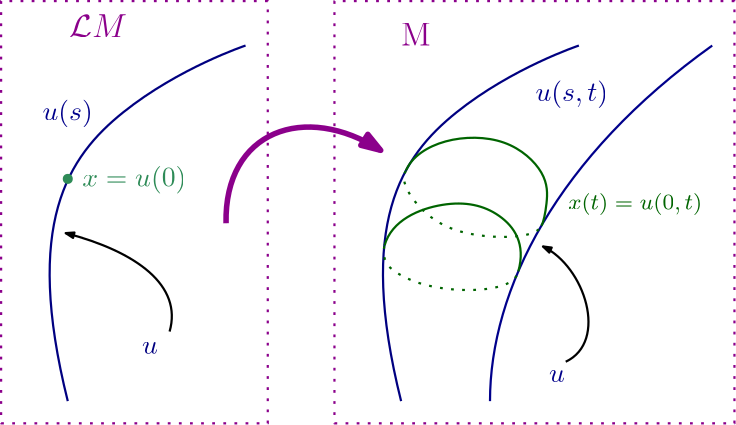 <?xml version="1.0"?>
<!DOCTYPE ipe SYSTEM "ipe.dtd">
<ipe version="70206" creator="Ipe 7.2.7">
<info created="D:20180223105309" modified="D:20180223112402"/>
<ipestyle name="basic">
<symbol name="arrow/arc(spx)">
<path stroke="sym-stroke" fill="sym-stroke" pen="sym-pen">
0 0 m
-1 0.333 l
-1 -0.333 l
h
</path>
</symbol>
<symbol name="arrow/farc(spx)">
<path stroke="sym-stroke" fill="white" pen="sym-pen">
0 0 m
-1 0.333 l
-1 -0.333 l
h
</path>
</symbol>
<symbol name="arrow/ptarc(spx)">
<path stroke="sym-stroke" fill="sym-stroke" pen="sym-pen">
0 0 m
-1 0.333 l
-0.8 0 l
-1 -0.333 l
h
</path>
</symbol>
<symbol name="arrow/fptarc(spx)">
<path stroke="sym-stroke" fill="white" pen="sym-pen">
0 0 m
-1 0.333 l
-0.8 0 l
-1 -0.333 l
h
</path>
</symbol>
<symbol name="mark/circle(sx)" transformations="translations">
<path fill="sym-stroke">
0.6 0 0 0.6 0 0 e
0.4 0 0 0.4 0 0 e
</path>
</symbol>
<symbol name="mark/disk(sx)" transformations="translations">
<path fill="sym-stroke">
0.6 0 0 0.6 0 0 e
</path>
</symbol>
<symbol name="mark/fdisk(sfx)" transformations="translations">
<group>
<path fill="sym-fill">
0.5 0 0 0.5 0 0 e
</path>
<path fill="sym-stroke" fillrule="eofill">
0.6 0 0 0.6 0 0 e
0.4 0 0 0.4 0 0 e
</path>
</group>
</symbol>
<symbol name="mark/box(sx)" transformations="translations">
<path fill="sym-stroke" fillrule="eofill">
-0.6 -0.6 m
0.6 -0.6 l
0.6 0.6 l
-0.6 0.6 l
h
-0.4 -0.4 m
0.4 -0.4 l
0.4 0.4 l
-0.4 0.4 l
h
</path>
</symbol>
<symbol name="mark/square(sx)" transformations="translations">
<path fill="sym-stroke">
-0.6 -0.6 m
0.6 -0.6 l
0.6 0.6 l
-0.6 0.6 l
h
</path>
</symbol>
<symbol name="mark/fsquare(sfx)" transformations="translations">
<group>
<path fill="sym-fill">
-0.5 -0.5 m
0.5 -0.5 l
0.5 0.5 l
-0.5 0.5 l
h
</path>
<path fill="sym-stroke" fillrule="eofill">
-0.6 -0.6 m
0.6 -0.6 l
0.6 0.6 l
-0.6 0.6 l
h
-0.4 -0.4 m
0.4 -0.4 l
0.4 0.4 l
-0.4 0.4 l
h
</path>
</group>
</symbol>
<symbol name="mark/cross(sx)" transformations="translations">
<group>
<path fill="sym-stroke">
-0.43 -0.57 m
0.57 0.43 l
0.43 0.57 l
-0.57 -0.43 l
h
</path>
<path fill="sym-stroke">
-0.43 0.57 m
0.57 -0.43 l
0.43 -0.57 l
-0.57 0.43 l
h
</path>
</group>
</symbol>
<symbol name="arrow/fnormal(spx)">
<path stroke="sym-stroke" fill="white" pen="sym-pen">
0 0 m
-1 0.333 l
-1 -0.333 l
h
</path>
</symbol>
<symbol name="arrow/pointed(spx)">
<path stroke="sym-stroke" fill="sym-stroke" pen="sym-pen">
0 0 m
-1 0.333 l
-0.8 0 l
-1 -0.333 l
h
</path>
</symbol>
<symbol name="arrow/fpointed(spx)">
<path stroke="sym-stroke" fill="white" pen="sym-pen">
0 0 m
-1 0.333 l
-0.8 0 l
-1 -0.333 l
h
</path>
</symbol>
<symbol name="arrow/linear(spx)">
<path stroke="sym-stroke" pen="sym-pen">
-1 0.333 m
0 0 l
-1 -0.333 l
</path>
</symbol>
<symbol name="arrow/fdouble(spx)">
<path stroke="sym-stroke" fill="white" pen="sym-pen">
0 0 m
-1 0.333 l
-1 -0.333 l
h
-1 0 m
-2 0.333 l
-2 -0.333 l
h
</path>
</symbol>
<symbol name="arrow/double(spx)">
<path stroke="sym-stroke" fill="sym-stroke" pen="sym-pen">
0 0 m
-1 0.333 l
-1 -0.333 l
h
-1 0 m
-2 0.333 l
-2 -0.333 l
h
</path>
</symbol>
<pen name="heavier" value="0.8"/>
<pen name="fat" value="1.2"/>
<pen name="ultrafat" value="2"/>
<symbolsize name="large" value="5"/>
<symbolsize name="small" value="2"/>
<symbolsize name="tiny" value="1.1"/>
<arrowsize name="large" value="10"/>
<arrowsize name="small" value="5"/>
<arrowsize name="tiny" value="3"/>
<color name="red" value="1 0 0"/>
<color name="green" value="0 1 0"/>
<color name="blue" value="0 0 1"/>
<color name="yellow" value="1 1 0"/>
<color name="orange" value="1 0.647 0"/>
<color name="gold" value="1 0.843 0"/>
<color name="purple" value="0.627 0.125 0.941"/>
<color name="gray" value="0.745"/>
<color name="brown" value="0.647 0.165 0.165"/>
<color name="navy" value="0 0 0.502"/>
<color name="pink" value="1 0.753 0.796"/>
<color name="seagreen" value="0.18 0.545 0.341"/>
<color name="turquoise" value="0.251 0.878 0.816"/>
<color name="violet" value="0.933 0.51 0.933"/>
<color name="darkblue" value="0 0 0.545"/>
<color name="darkcyan" value="0 0.545 0.545"/>
<color name="darkgray" value="0.663"/>
<color name="darkgreen" value="0 0.392 0"/>
<color name="darkmagenta" value="0.545 0 0.545"/>
<color name="darkorange" value="1 0.549 0"/>
<color name="darkred" value="0.545 0 0"/>
<color name="lightblue" value="0.678 0.847 0.902"/>
<color name="lightcyan" value="0.878 1 1"/>
<color name="lightgray" value="0.827"/>
<color name="lightgreen" value="0.565 0.933 0.565"/>
<color name="lightyellow" value="1 1 0.878"/>
<dashstyle name="dashed" value="[4] 0"/>
<dashstyle name="dotted" value="[1 3] 0"/>
<dashstyle name="dash dotted" value="[4 2 1 2] 0"/>
<dashstyle name="dash dot dotted" value="[4 2 1 2 1 2] 0"/>
<textsize name="large" value="\large"/>
<textsize name="Large" value="\Large"/>
<textsize name="LARGE" value="\LARGE"/>
<textsize name="huge" value="\huge"/>
<textsize name="Huge" value="\Huge"/>
<textsize name="small" value="\small"/>
<textsize name="footnote" value="\footnotesize"/>
<textsize name="tiny" value="\tiny"/>
<textstyle name="center" begin="\begin{center}" end="\end{center}"/>
<textstyle name="itemize" begin="\begin{itemize}" end="\end{itemize}"/>
<textstyle name="item" begin="\begin{itemize}\item{}" end="\end{itemize}"/>
<gridsize name="4 pts" value="4"/>
<gridsize name="8 pts (~3 mm)" value="8"/>
<gridsize name="16 pts (~6 mm)" value="16"/>
<gridsize name="32 pts (~12 mm)" value="32"/>
<gridsize name="10 pts (~3.5 mm)" value="10"/>
<gridsize name="20 pts (~7 mm)" value="20"/>
<gridsize name="14 pts (~5 mm)" value="14"/>
<gridsize name="28 pts (~10 mm)" value="28"/>
<gridsize name="56 pts (~20 mm)" value="56"/>
<anglesize name="90 deg" value="90"/>
<anglesize name="60 deg" value="60"/>
<anglesize name="45 deg" value="45"/>
<anglesize name="30 deg" value="30"/>
<anglesize name="22.5 deg" value="22.5"/>
<opacity name="10%" value="0.1"/>
<opacity name="30%" value="0.3"/>
<opacity name="50%" value="0.5"/>
<opacity name="75%" value="0.75"/>
<tiling name="falling" angle="-60" step="4" width="1"/>
<tiling name="rising" angle="30" step="4" width="1"/>
</ipestyle>
<page>
<layer name="alpha"/>
<view layers="alpha" active="alpha"/>
<path layer="alpha" matrix="1 0 0 1 0 48" stroke="navy" pen="heavier">
32 640 m
16 704
48 752
96 768
96 768 c
</path>
<path matrix="1 0 0 1 120 48" stroke="navy" pen="heavier">
32 640 m
16 704
48 752
96 768
96 768 c
</path>
<path matrix="1 0 0 1 32 48" stroke="darkblue" pen="heavier">
152 640 m
152 680
176 728
232 768 c
</path>
<use matrix="1 0 0 1 0 48" name="mark/disk(sx)" pos="32 720" size="normal" stroke="seagreen"/>
<text matrix="1 0 0 1 -18.7562 45.2438" transformations="translations" pos="56 720" stroke="seagreen" type="label" width="37.411" height="7.473" depth="2.49" valign="baseline" style="math">x=u(0)</text>
<text matrix="1 0 0 1 -8 64" transformations="translations" pos="66.6857 641.027" stroke="navy" type="label" width="5.703" height="4.289" depth="0" valign="baseline" style="math">u</text>
<path matrix="1 0 0 1 0 48" stroke="black" pen="heavier" arrow="normal/tiny">
68.6544 665.045 m
73.3792 681.582
56.8422 693.788
31.2493 700.481 c
</path>
<text matrix="1 0 0 1 -19.2931 34.2192" transformations="translations" pos="51.7237 784.741" stroke="darkmagenta" type="label" width="20.819" height="8.169" depth="0" valign="baseline" size="large" style="math">\mathcal{L}M</text>
<path matrix="1 0 0 1 0 48" stroke="darkmagenta" dash="dotted" pen="heavier">
8 784 m
8 632 l
104 632 l
104 784 l
h
</path>
<path matrix="1 0 0 1 0 48" stroke="darkgreen" pen="heavier">
153.772 723.077 m
155.9 727.95
166.746 735.342
190.591 735.286
204.906 721.86
204.63 710.969
203.249 704.279
202.502 703.158 c
</path>
<path matrix="1 0 0 1 0 48" stroke="darkgreen" dash="dotted" pen="heavier">
153.693 722.868 m
151.201 719.212
160.664 704.529
180.649 698.167
199.737 699.064
202.329 702.619 c
</path>
<path matrix="1 0 0 1 0 48" stroke="darkgreen" pen="heavier">
146.036 696.019 m
148.579 705.097
168.471 713.486
188.543 709.006
196.966 696.64
194.197 686.712 c
</path>
<path matrix="1 0 0 1 0 48" stroke="darkgreen" dash="dotted" pen="heavier">
145.948 695.797 m
144.888 689.854
151.715 684.862
162.1 680.881
180.127 679.087
193.016 682.105
194.076 686.428 c
</path>
<text matrix="1 0 0 1 0.908625 41.9425" transformations="translations" pos="21.9596 747.158" stroke="darkblue" type="label" width="18.122" height="7.473" depth="2.49" valign="baseline" style="math">u(s)</text>
<text matrix="1 0 0 1 178.393 48.9088" transformations="translations" pos="21.9596 747.158" stroke="darkblue" type="label" width="26.147" height="7.473" depth="2.49" valign="baseline" style="math">u(s,t)</text>
<text matrix="1 0 0 1 190.205 9.83826" transformations="translations" pos="21.9596 747.158" stroke="darkgreen" type="label" width="48.248" height="5.98" depth="1.99" valign="baseline" size="footnote" style="math">x(t)=u(0,t)</text>
<text matrix="1 0 0 1 183.239 -52.252" transformations="translations" pos="21.9596 747.158" stroke="darkblue" type="label" width="5.703" height="4.289" depth="0" valign="baseline" style="math">u</text>
<path matrix="1 0 0 1 0 48" stroke="black" pen="heavier" arrow="normal/tiny">
211.257 654.176 m
226.703 661.445
218.223 688.401
203.079 695.67 c
</path>
<path matrix="1 0 0 1 0 48" stroke="darkmagenta" dash="dotted" pen="heavier">
128 784 m
128 632 l
272 632 l
272 784 l
h
</path>
<text matrix="1 0 0 1 0 48" transformations="translations" pos="152 768" stroke="darkmagenta" type="label" width="10.726" height="8.169" depth="0" valign="baseline" size="large">M</text>
<path stroke="darkmagenta" pen="ultrafat" arrow="normal/normal">
88.981 752.028 m
88.2808 785.29
117.341 795.794
144.651 778.287 c
</path>
</page>
</ipe>

